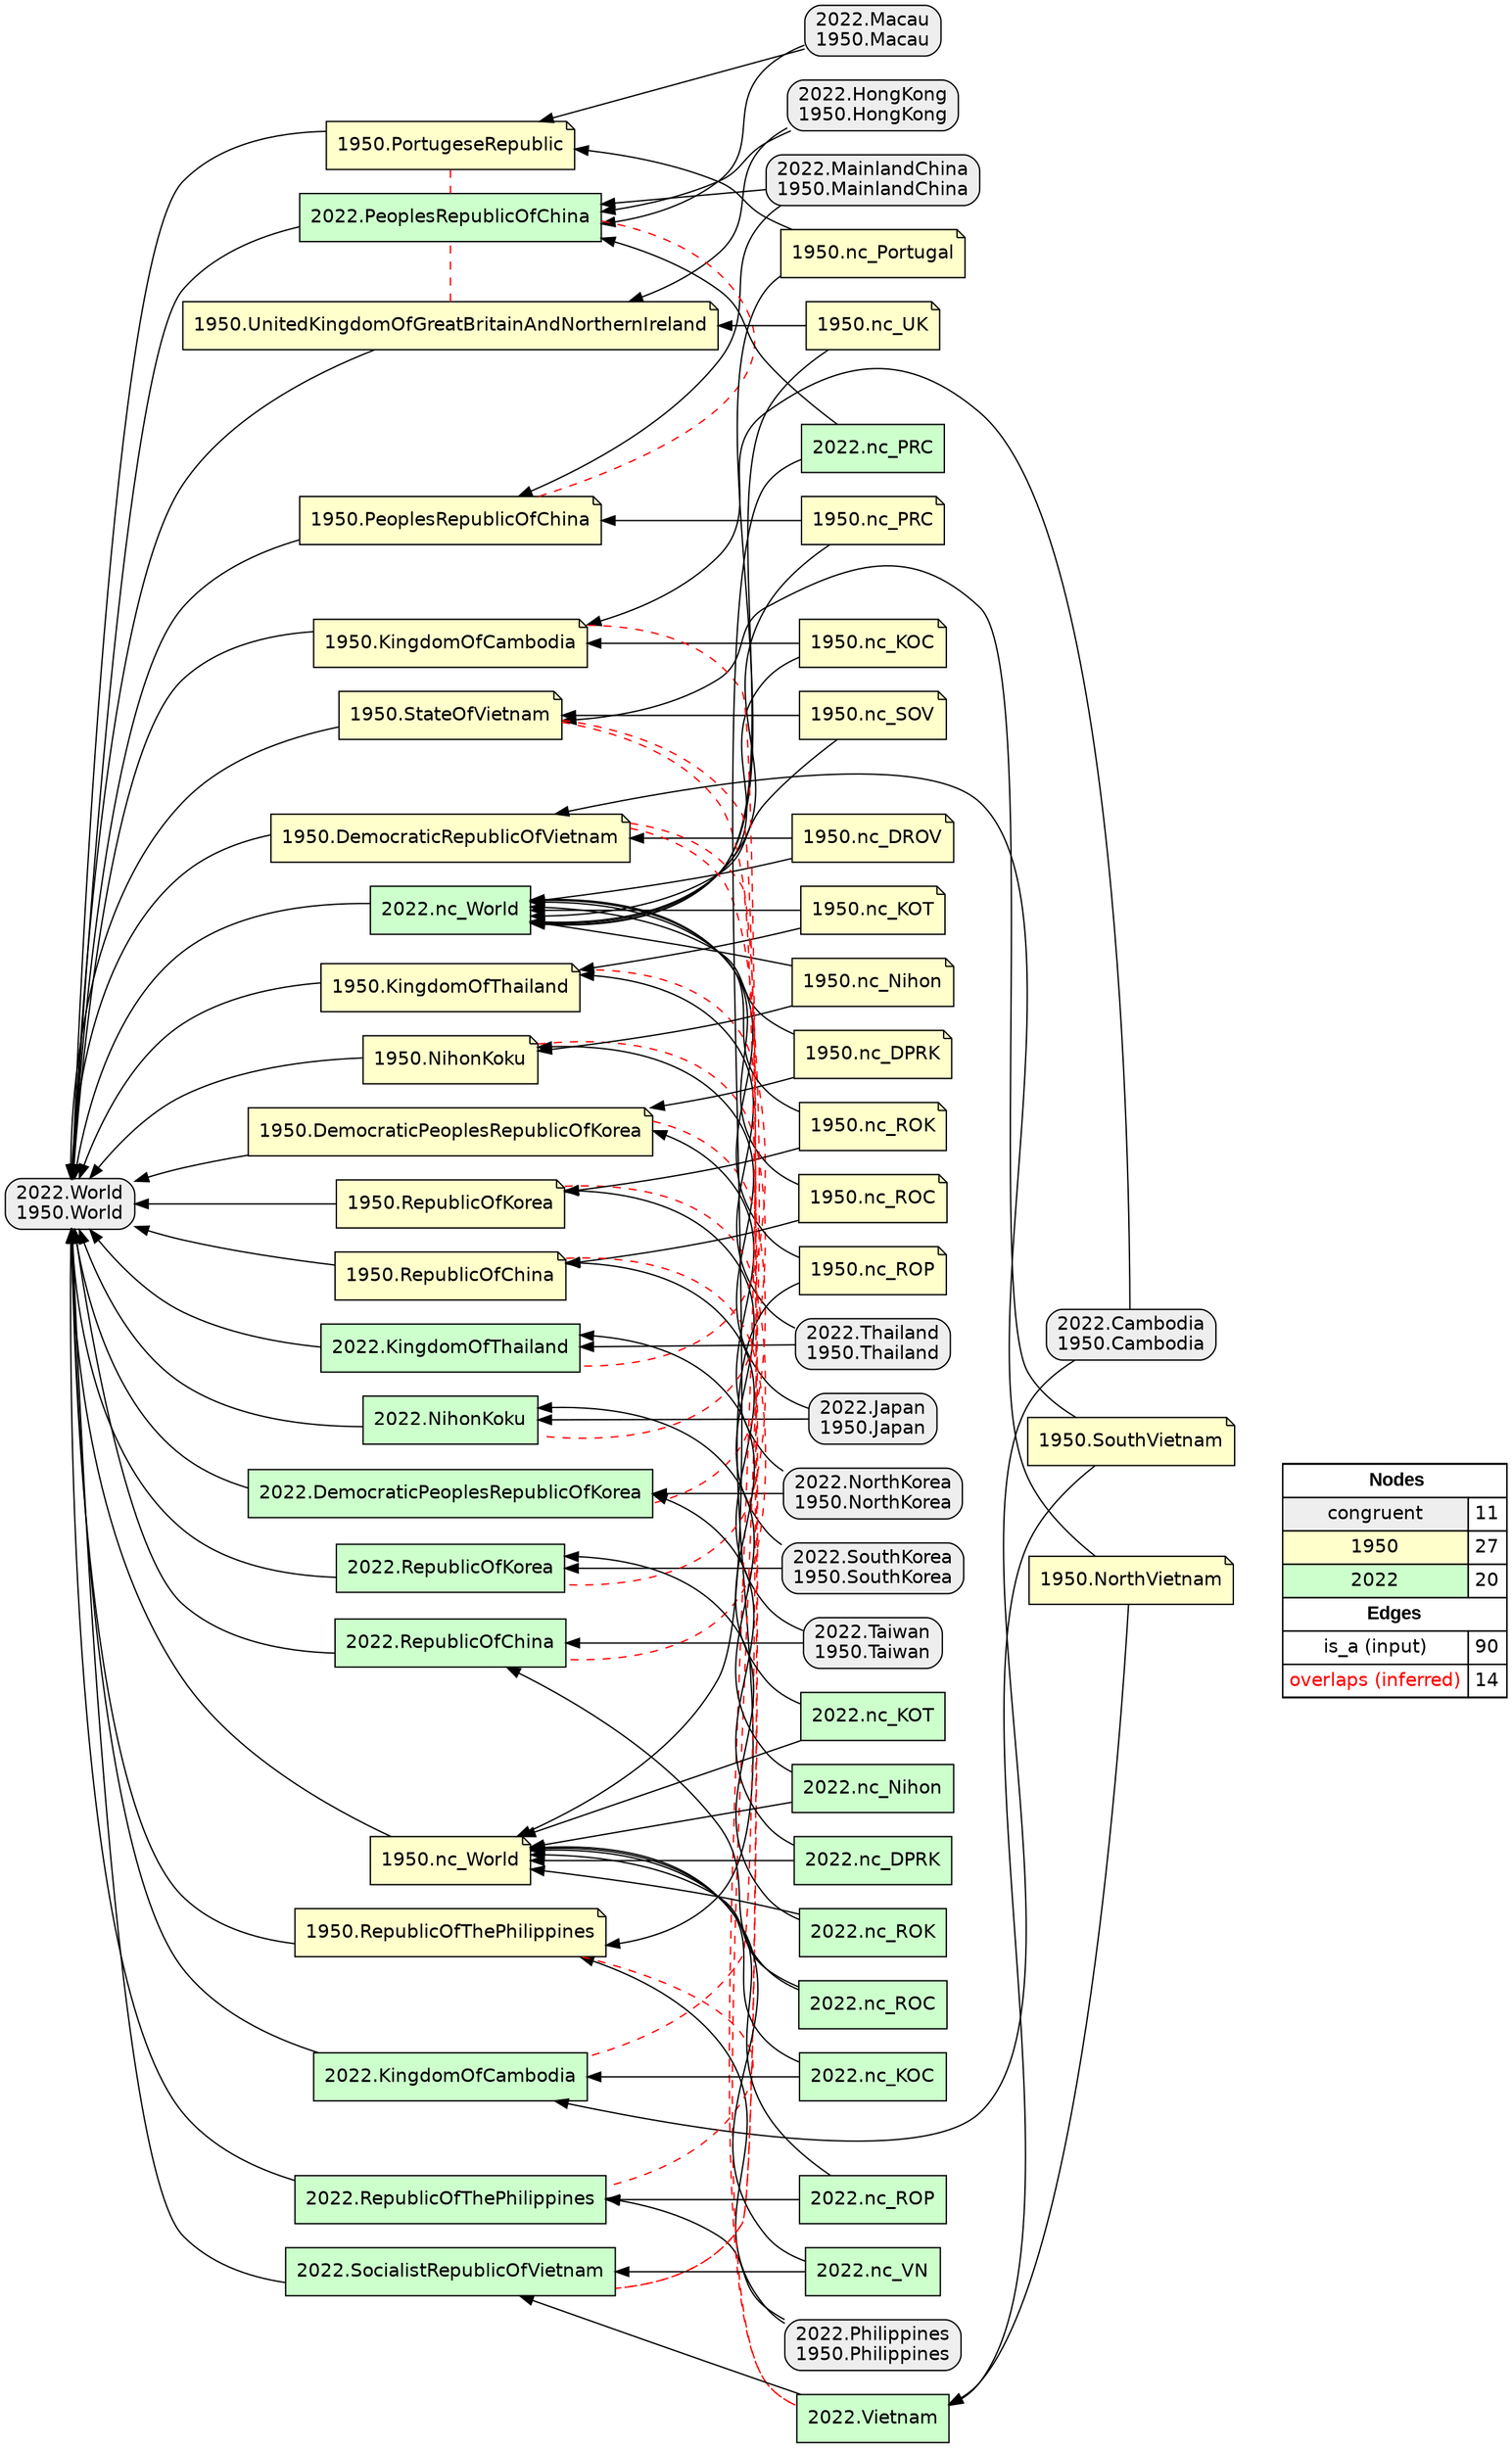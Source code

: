 digraph{
rankdir=RL
node[shape=box style="filled,rounded" fillcolor="#EEEEEE" fontname="helvetica"] 
"2022.Cambodia\n1950.Cambodia"
"2022.Macau\n1950.Macau"
"2022.Taiwan\n1950.Taiwan"
"2022.SouthKorea\n1950.SouthKorea"
"2022.Philippines\n1950.Philippines"
"2022.NorthKorea\n1950.NorthKorea"
"2022.MainlandChina\n1950.MainlandChina"
"2022.Japan\n1950.Japan"
"2022.World\n1950.World"
"2022.Thailand\n1950.Thailand"
"2022.HongKong\n1950.HongKong"
node[shape=note style=filled fillcolor="#FFFFCC" fontname="helvetica"] 
"1950.PeoplesRepublicOfChina"
"1950.KingdomOfThailand"
"1950.NihonKoku"
"1950.PortugeseRepublic"
"1950.nc_UK"
"1950.UnitedKingdomOfGreatBritainAndNorthernIreland"
"1950.nc_SOV"
"1950.NorthVietnam"
"1950.nc_World"
"1950.DemocraticPeoplesRepublicOfKorea"
"1950.RepublicOfKorea"
"1950.nc_PRC"
"1950.nc_ROC"
"1950.nc_ROK"
"1950.nc_ROP"
"1950.nc_Portugal"
"1950.nc_Nihon"
"1950.nc_DPRK"
"1950.RepublicOfThePhilippines"
"1950.SouthVietnam"
"1950.nc_DROV"
"1950.nc_KOT"
"1950.nc_KOC"
"1950.RepublicOfChina"
"1950.KingdomOfCambodia"
"1950.StateOfVietnam"
"1950.DemocraticRepublicOfVietnam"
node[shape=box style=filled fillcolor="#CCFFCC" fontname="helvetica"] 
"2022.nc_VN"
"2022.SocialistRepublicOfVietnam"
"2022.RepublicOfKorea"
"2022.DemocraticPeoplesRepublicOfKorea"
"2022.nc_World"
"2022.PeoplesRepublicOfChina"
"2022.RepublicOfChina"
"2022.nc_KOT"
"2022.KingdomOfCambodia"
"2022.nc_Nihon"
"2022.Vietnam"
"2022.nc_DPRK"
"2022.NihonKoku"
"2022.KingdomOfThailand"
"2022.nc_PRC"
"2022.nc_ROK"
"2022.nc_KOC"
"2022.nc_ROC"
"2022.nc_ROP"
"2022.RepublicOfThePhilippines"
edge[arrowhead=normal style=dotted color="#000000" constraint=true penwidth=1]
edge[arrowhead=normal style=solid color="#000000" constraint=true penwidth=1]
"2022.MainlandChina\n1950.MainlandChina" -> "1950.PeoplesRepublicOfChina"
"2022.nc_KOC" -> "1950.nc_World"
"2022.nc_ROC" -> "2022.RepublicOfChina"
"2022.nc_DPRK" -> "2022.DemocraticPeoplesRepublicOfKorea"
"1950.nc_ROP" -> "1950.RepublicOfThePhilippines"
"2022.nc_VN" -> "2022.SocialistRepublicOfVietnam"
"1950.nc_ROK" -> "2022.nc_World"
"2022.HongKong\n1950.HongKong" -> "1950.UnitedKingdomOfGreatBritainAndNorthernIreland"
"1950.nc_ROC" -> "1950.RepublicOfChina"
"1950.RepublicOfThePhilippines" -> "2022.World\n1950.World"
"2022.nc_ROP" -> "1950.nc_World"
"1950.nc_Nihon" -> "2022.nc_World"
"2022.MainlandChina\n1950.MainlandChina" -> "2022.PeoplesRepublicOfChina"
"2022.nc_ROK" -> "2022.RepublicOfKorea"
"1950.nc_KOC" -> "1950.KingdomOfCambodia"
"2022.nc_Nihon" -> "2022.NihonKoku"
"1950.NihonKoku" -> "2022.World\n1950.World"
"2022.Taiwan\n1950.Taiwan" -> "2022.RepublicOfChina"
"2022.Philippines\n1950.Philippines" -> "1950.RepublicOfThePhilippines"
"1950.nc_DPRK" -> "2022.nc_World"
"2022.nc_ROC" -> "1950.nc_World"
"2022.nc_Nihon" -> "1950.nc_World"
"2022.nc_DPRK" -> "1950.nc_World"
"2022.Macau\n1950.Macau" -> "2022.PeoplesRepublicOfChina"
"1950.NorthVietnam" -> "2022.Vietnam"
"2022.nc_KOT" -> "2022.KingdomOfThailand"
"2022.Cambodia\n1950.Cambodia" -> "1950.KingdomOfCambodia"
"1950.RepublicOfChina" -> "2022.World\n1950.World"
"1950.KingdomOfCambodia" -> "2022.World\n1950.World"
"2022.NihonKoku" -> "2022.World\n1950.World"
"2022.nc_World" -> "2022.World\n1950.World"
"1950.StateOfVietnam" -> "2022.World\n1950.World"
"2022.PeoplesRepublicOfChina" -> "2022.World\n1950.World"
"2022.Philippines\n1950.Philippines" -> "2022.RepublicOfThePhilippines"
"2022.RepublicOfKorea" -> "2022.World\n1950.World"
"1950.nc_World" -> "2022.World\n1950.World"
"1950.nc_DPRK" -> "1950.DemocraticPeoplesRepublicOfKorea"
"2022.nc_KOT" -> "1950.nc_World"
"1950.nc_PRC" -> "2022.nc_World"
"2022.Thailand\n1950.Thailand" -> "2022.KingdomOfThailand"
"2022.RepublicOfChina" -> "2022.World\n1950.World"
"2022.NorthKorea\n1950.NorthKorea" -> "2022.DemocraticPeoplesRepublicOfKorea"
"2022.Macau\n1950.Macau" -> "1950.PortugeseRepublic"
"1950.nc_ROC" -> "2022.nc_World"
"1950.nc_UK" -> "2022.nc_World"
"1950.nc_SOV" -> "2022.nc_World"
"1950.PeoplesRepublicOfChina" -> "2022.World\n1950.World"
"1950.nc_KOT" -> "1950.KingdomOfThailand"
"1950.NorthVietnam" -> "1950.DemocraticRepublicOfVietnam"
"1950.nc_ROK" -> "1950.RepublicOfKorea"
"1950.SouthVietnam" -> "1950.StateOfVietnam"
"2022.SocialistRepublicOfVietnam" -> "2022.World\n1950.World"
"1950.UnitedKingdomOfGreatBritainAndNorthernIreland" -> "2022.World\n1950.World"
"1950.nc_Portugal" -> "2022.nc_World"
"2022.Japan\n1950.Japan" -> "2022.NihonKoku"
"2022.HongKong\n1950.HongKong" -> "2022.PeoplesRepublicOfChina"
"2022.Taiwan\n1950.Taiwan" -> "1950.RepublicOfChina"
"2022.nc_ROP" -> "2022.RepublicOfThePhilippines"
"1950.nc_Portugal" -> "1950.PortugeseRepublic"
"1950.DemocraticPeoplesRepublicOfKorea" -> "2022.World\n1950.World"
"1950.nc_ROP" -> "2022.nc_World"
"1950.DemocraticRepublicOfVietnam" -> "2022.World\n1950.World"
"1950.nc_Nihon" -> "1950.NihonKoku"
"2022.nc_ROK" -> "1950.nc_World"
"2022.Thailand\n1950.Thailand" -> "1950.KingdomOfThailand"
"1950.nc_KOC" -> "2022.nc_World"
"1950.KingdomOfThailand" -> "2022.World\n1950.World"
"1950.nc_SOV" -> "1950.StateOfVietnam"
"2022.Vietnam" -> "2022.SocialistRepublicOfVietnam"
"2022.RepublicOfThePhilippines" -> "2022.World\n1950.World"
"1950.RepublicOfKorea" -> "2022.World\n1950.World"
"2022.SouthKorea\n1950.SouthKorea" -> "1950.RepublicOfKorea"
"2022.Cambodia\n1950.Cambodia" -> "2022.KingdomOfCambodia"
"2022.nc_VN" -> "1950.nc_World"
"1950.PortugeseRepublic" -> "2022.World\n1950.World"
"2022.DemocraticPeoplesRepublicOfKorea" -> "2022.World\n1950.World"
"2022.Japan\n1950.Japan" -> "1950.NihonKoku"
"1950.nc_DROV" -> "2022.nc_World"
"1950.SouthVietnam" -> "2022.Vietnam"
"1950.nc_UK" -> "1950.UnitedKingdomOfGreatBritainAndNorthernIreland"
"2022.KingdomOfThailand" -> "2022.World\n1950.World"
"1950.nc_PRC" -> "1950.PeoplesRepublicOfChina"
"1950.nc_DROV" -> "1950.DemocraticRepublicOfVietnam"
"2022.KingdomOfCambodia" -> "2022.World\n1950.World"
"2022.nc_PRC" -> "1950.nc_World"
"2022.SouthKorea\n1950.SouthKorea" -> "2022.RepublicOfKorea"
"2022.nc_KOC" -> "2022.KingdomOfCambodia"
"2022.NorthKorea\n1950.NorthKorea" -> "1950.DemocraticPeoplesRepublicOfKorea"
"1950.nc_KOT" -> "2022.nc_World"
"2022.nc_PRC" -> "2022.PeoplesRepublicOfChina"
edge[arrowhead=none style=dashed color="#FF0000" constraint=false penwidth=1]
"1950.DemocraticRepublicOfVietnam" -> "2022.Vietnam"
"1950.RepublicOfKorea" -> "2022.RepublicOfKorea"
"1950.PortugeseRepublic" -> "2022.PeoplesRepublicOfChina"
"1950.RepublicOfThePhilippines" -> "2022.RepublicOfThePhilippines"
"1950.RepublicOfChina" -> "2022.RepublicOfChina"
"1950.DemocraticRepublicOfVietnam" -> "2022.SocialistRepublicOfVietnam"
"1950.DemocraticPeoplesRepublicOfKorea" -> "2022.DemocraticPeoplesRepublicOfKorea"
"1950.PeoplesRepublicOfChina" -> "2022.PeoplesRepublicOfChina"
"1950.NihonKoku" -> "2022.NihonKoku"
"1950.StateOfVietnam" -> "2022.SocialistRepublicOfVietnam"
"1950.UnitedKingdomOfGreatBritainAndNorthernIreland" -> "2022.PeoplesRepublicOfChina"
"1950.KingdomOfCambodia" -> "2022.KingdomOfCambodia"
"1950.KingdomOfThailand" -> "2022.KingdomOfThailand"
"1950.StateOfVietnam" -> "2022.Vietnam"
node[shape=box] 
{rank=source Legend [fillcolor= white margin=0 label=< 
 <TABLE BORDER="0" CELLBORDER="1" CELLSPACING="0" CELLPADDING="4"> 
<TR> <TD COLSPAN="2"><font face="Arial Black"> Nodes</font></TD> </TR> 
<TR> 
 <TD bgcolor="#EEEEEE" fontname="helvetica">congruent</TD> 
 <TD>11</TD> 
 </TR> 
<TR> 
 <TD bgcolor="#FFFFCC" fontname="helvetica">1950</TD> 
 <TD>27</TD> 
 </TR> 
<TR> 
 <TD bgcolor="#CCFFCC" fontname="helvetica">2022</TD> 
 <TD>20</TD> 
 </TR> 
<TR> <TD COLSPAN="2"><font face = "Arial Black"> Edges </font></TD> </TR> 
<TR> 
 <TD><font color ="#000000">is_a (input)</font></TD><TD>90</TD>
</TR>
<TR> 
 <TD><font color ="#FF0000">overlaps (inferred)</font></TD><TD>14</TD>
</TR>
</TABLE> 
 >] } 
}